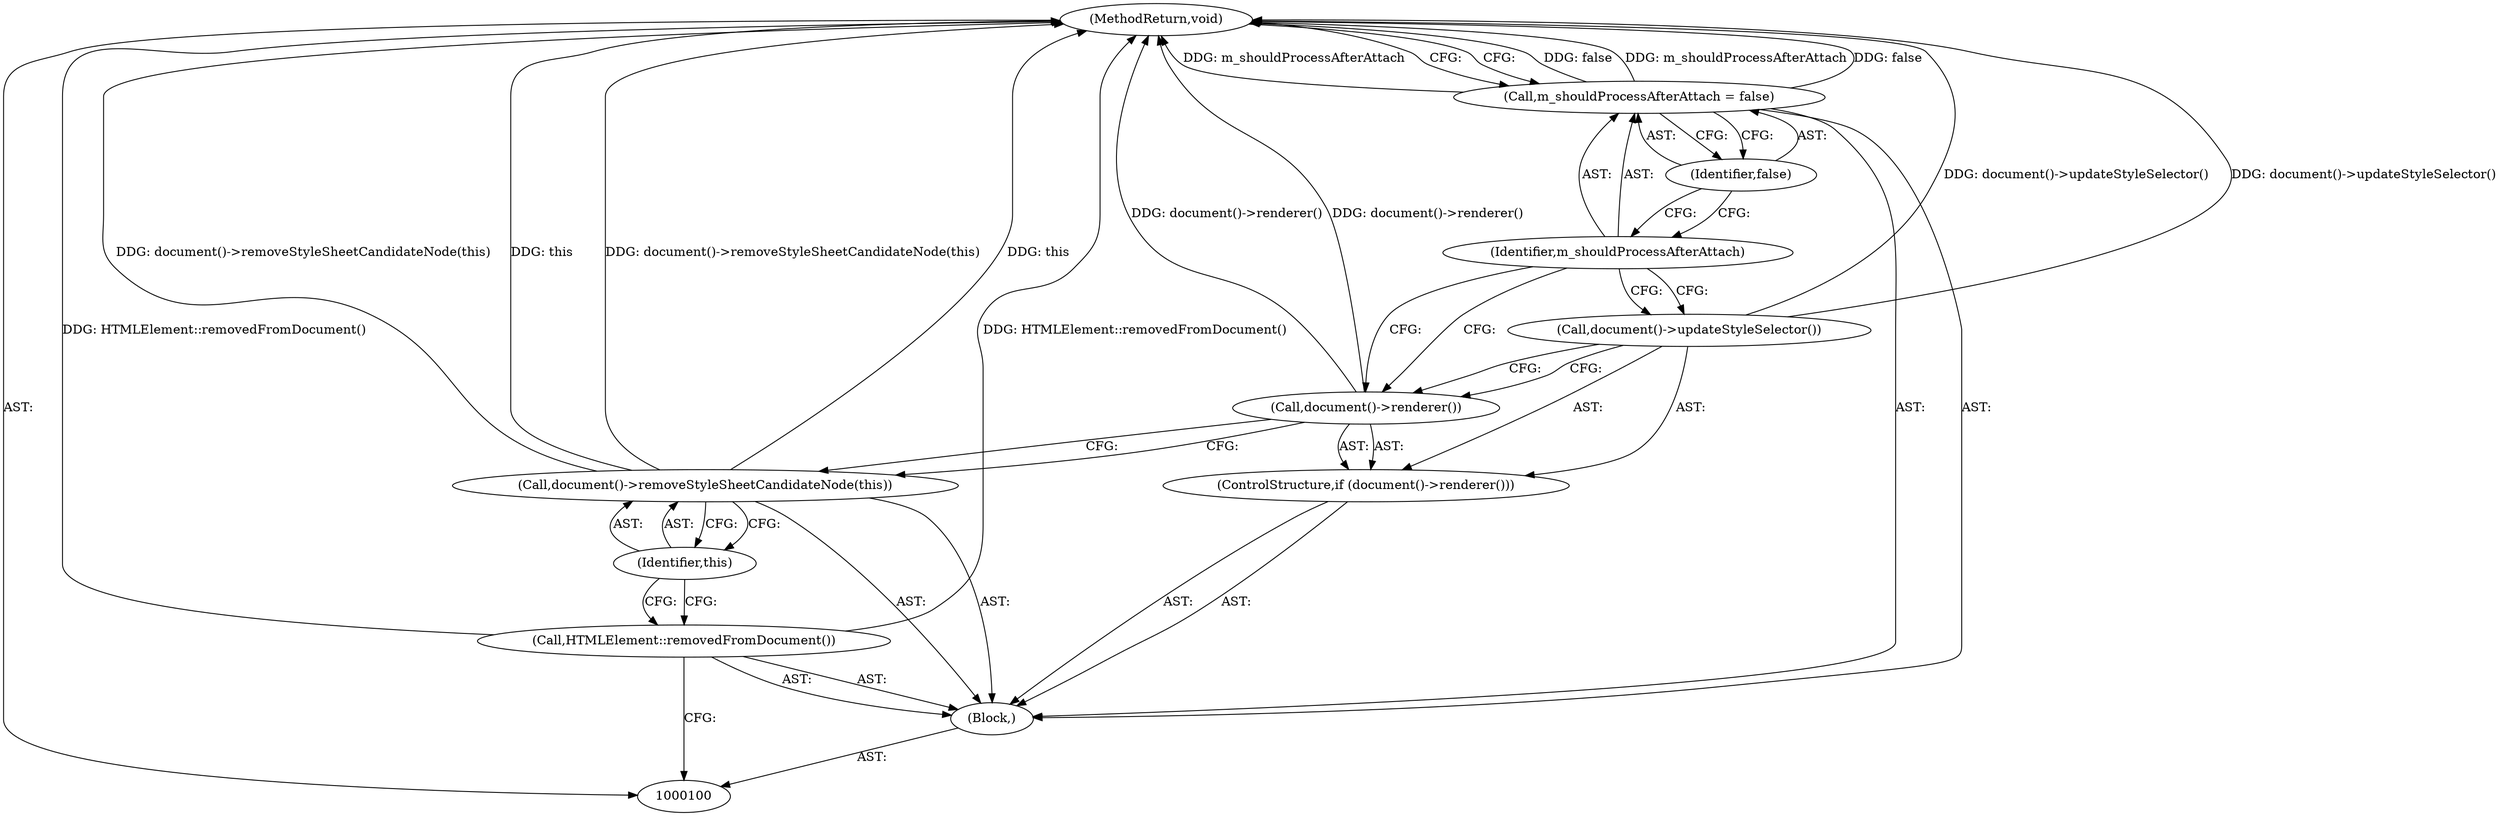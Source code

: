 digraph "1_Chrome_61b77165a1125a80f105f4382a99d9d7a1eb0cf2_4" {
"1000111" [label="(MethodReturn,void)"];
"1000101" [label="(Block,)"];
"1000102" [label="(Call,HTMLElement::removedFromDocument())"];
"1000103" [label="(Call,document()->removeStyleSheetCandidateNode(this))"];
"1000104" [label="(Identifier,this)"];
"1000105" [label="(ControlStructure,if (document()->renderer()))"];
"1000106" [label="(Call,document()->renderer())"];
"1000107" [label="(Call,document()->updateStyleSelector())"];
"1000110" [label="(Identifier,false)"];
"1000108" [label="(Call,m_shouldProcessAfterAttach = false)"];
"1000109" [label="(Identifier,m_shouldProcessAfterAttach)"];
"1000111" -> "1000100"  [label="AST: "];
"1000111" -> "1000108"  [label="CFG: "];
"1000107" -> "1000111"  [label="DDG: document()->updateStyleSelector()"];
"1000103" -> "1000111"  [label="DDG: this"];
"1000103" -> "1000111"  [label="DDG: document()->removeStyleSheetCandidateNode(this)"];
"1000102" -> "1000111"  [label="DDG: HTMLElement::removedFromDocument()"];
"1000108" -> "1000111"  [label="DDG: false"];
"1000108" -> "1000111"  [label="DDG: m_shouldProcessAfterAttach"];
"1000106" -> "1000111"  [label="DDG: document()->renderer()"];
"1000101" -> "1000100"  [label="AST: "];
"1000102" -> "1000101"  [label="AST: "];
"1000103" -> "1000101"  [label="AST: "];
"1000105" -> "1000101"  [label="AST: "];
"1000108" -> "1000101"  [label="AST: "];
"1000102" -> "1000101"  [label="AST: "];
"1000102" -> "1000100"  [label="CFG: "];
"1000104" -> "1000102"  [label="CFG: "];
"1000102" -> "1000111"  [label="DDG: HTMLElement::removedFromDocument()"];
"1000103" -> "1000101"  [label="AST: "];
"1000103" -> "1000104"  [label="CFG: "];
"1000104" -> "1000103"  [label="AST: "];
"1000106" -> "1000103"  [label="CFG: "];
"1000103" -> "1000111"  [label="DDG: this"];
"1000103" -> "1000111"  [label="DDG: document()->removeStyleSheetCandidateNode(this)"];
"1000104" -> "1000103"  [label="AST: "];
"1000104" -> "1000102"  [label="CFG: "];
"1000103" -> "1000104"  [label="CFG: "];
"1000105" -> "1000101"  [label="AST: "];
"1000106" -> "1000105"  [label="AST: "];
"1000107" -> "1000105"  [label="AST: "];
"1000106" -> "1000105"  [label="AST: "];
"1000106" -> "1000103"  [label="CFG: "];
"1000107" -> "1000106"  [label="CFG: "];
"1000109" -> "1000106"  [label="CFG: "];
"1000106" -> "1000111"  [label="DDG: document()->renderer()"];
"1000107" -> "1000105"  [label="AST: "];
"1000107" -> "1000106"  [label="CFG: "];
"1000109" -> "1000107"  [label="CFG: "];
"1000107" -> "1000111"  [label="DDG: document()->updateStyleSelector()"];
"1000110" -> "1000108"  [label="AST: "];
"1000110" -> "1000109"  [label="CFG: "];
"1000108" -> "1000110"  [label="CFG: "];
"1000108" -> "1000101"  [label="AST: "];
"1000108" -> "1000110"  [label="CFG: "];
"1000109" -> "1000108"  [label="AST: "];
"1000110" -> "1000108"  [label="AST: "];
"1000111" -> "1000108"  [label="CFG: "];
"1000108" -> "1000111"  [label="DDG: false"];
"1000108" -> "1000111"  [label="DDG: m_shouldProcessAfterAttach"];
"1000109" -> "1000108"  [label="AST: "];
"1000109" -> "1000107"  [label="CFG: "];
"1000109" -> "1000106"  [label="CFG: "];
"1000110" -> "1000109"  [label="CFG: "];
}
